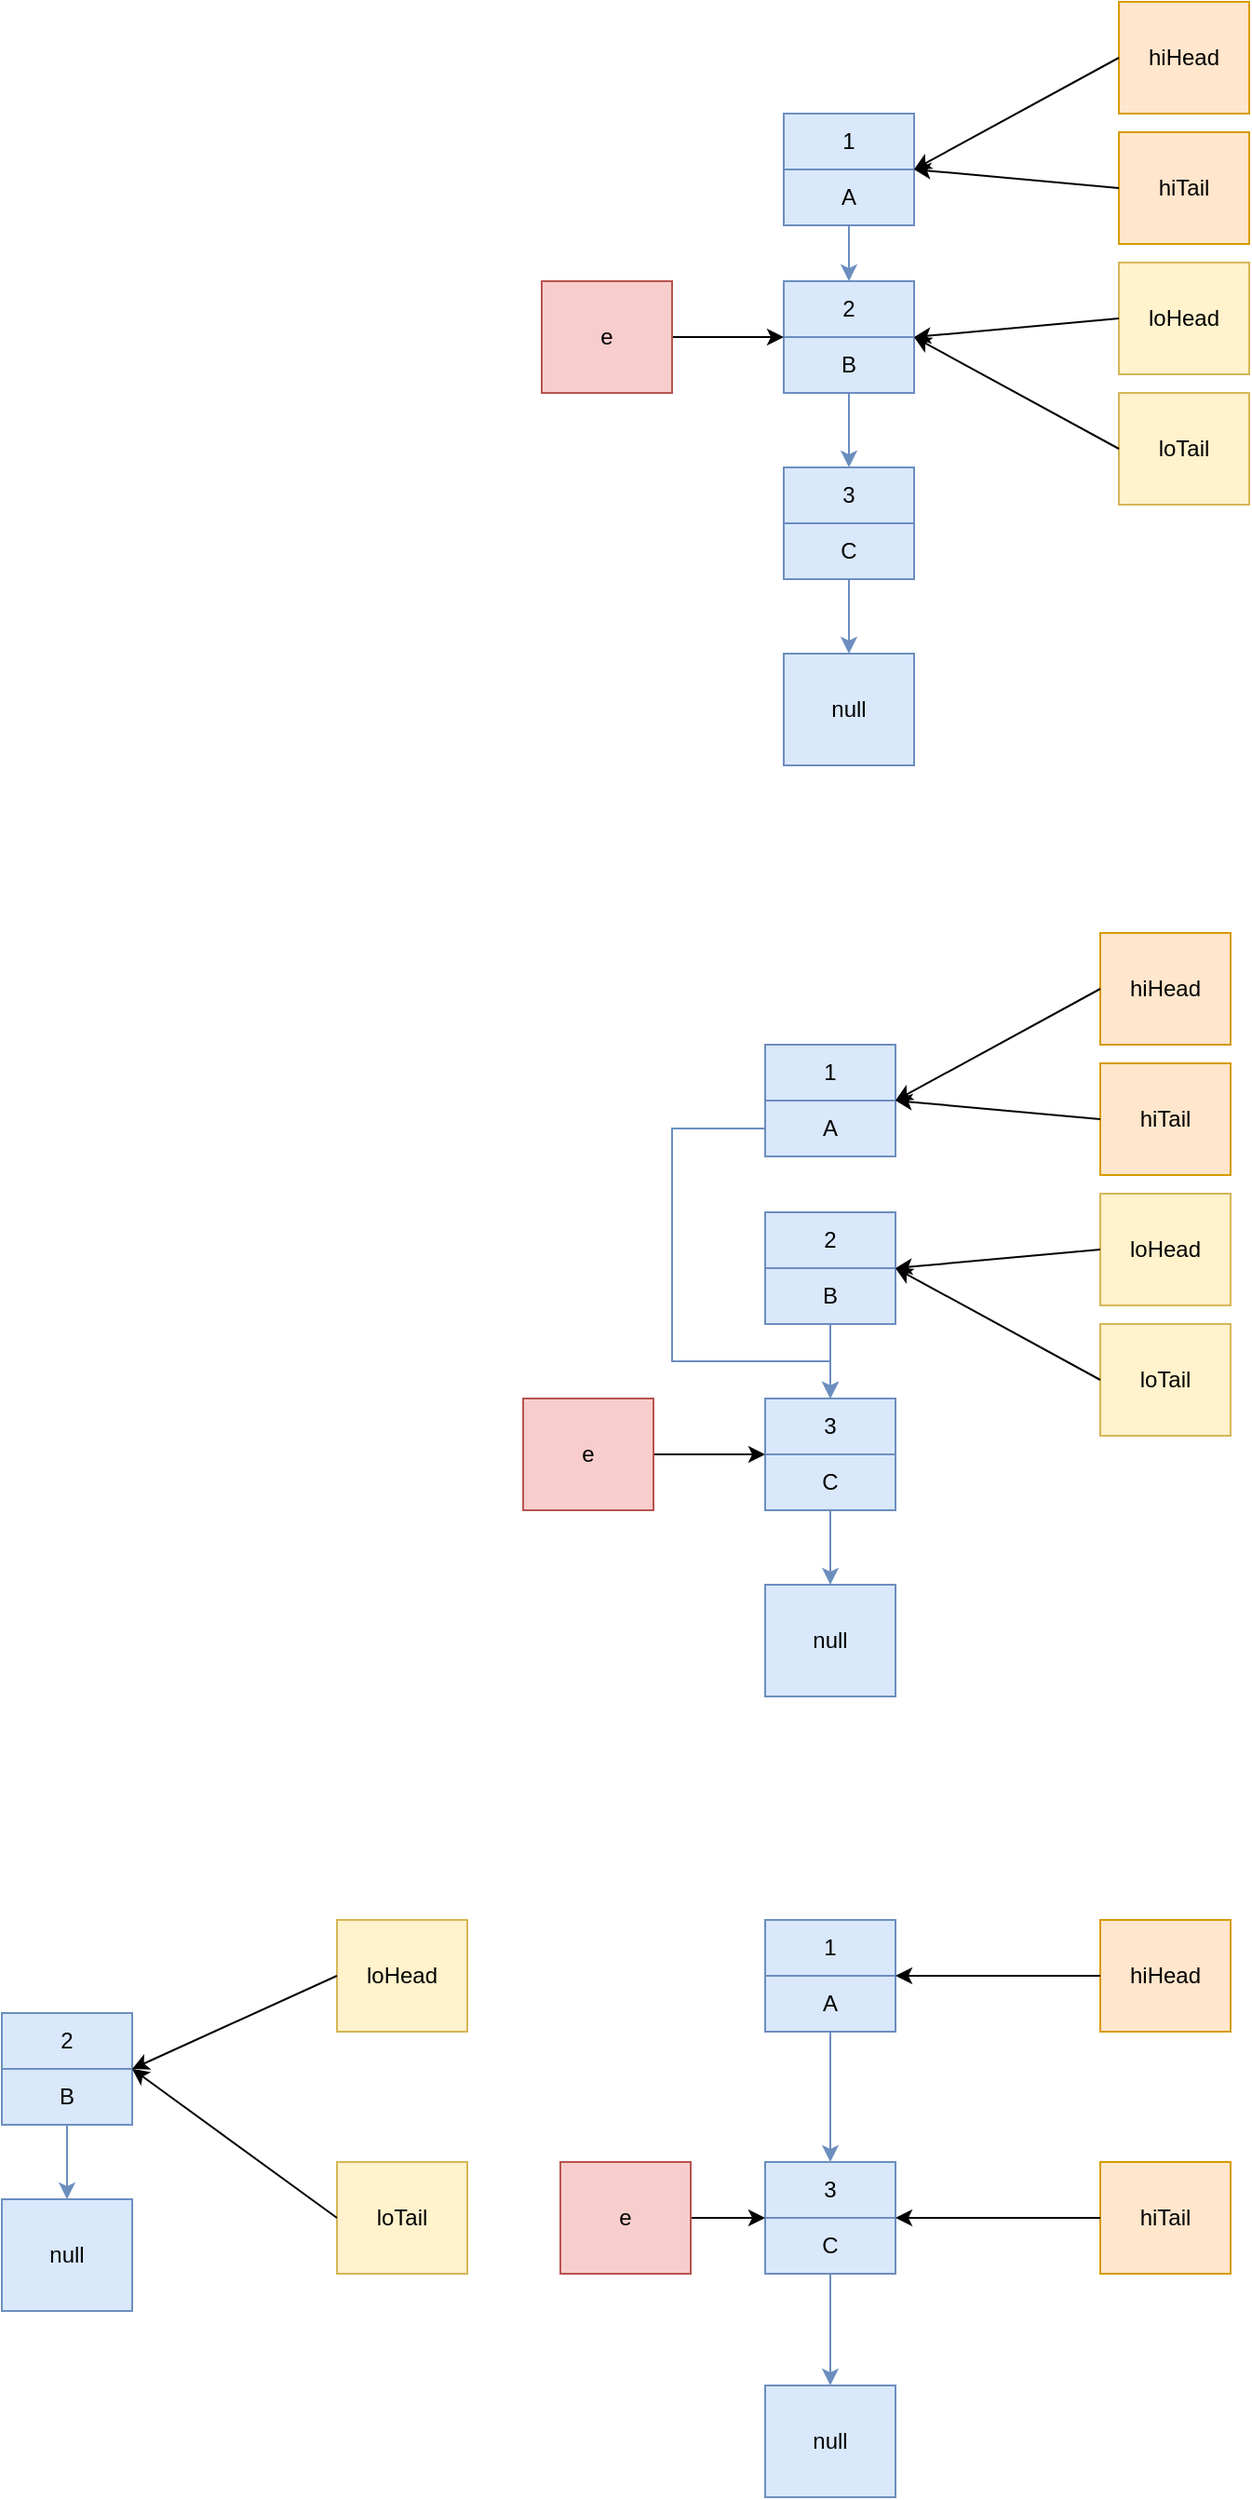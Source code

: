 <mxfile version="14.1.8" type="device"><diagram id="1fS7c41KTbH5iy60x1us" name="第 1 页"><mxGraphModel dx="1913" dy="806" grid="1" gridSize="10" guides="1" tooltips="1" connect="1" arrows="1" fold="1" page="1" pageScale="1" pageWidth="827" pageHeight="1169" math="0" shadow="0"><root><mxCell id="0"/><mxCell id="1" parent="0"/><mxCell id="P-1U1FkFdJ6gTYDrdPQZ-1" value="" style="group;fillColor=#dae8fc;strokeColor=#6c8ebf;" vertex="1" connectable="0" parent="1"><mxGeometry x="150" y="270" width="70" height="60" as="geometry"/></mxCell><mxCell id="P-1U1FkFdJ6gTYDrdPQZ-2" value="1" style="rounded=0;whiteSpace=wrap;html=1;fillColor=#dae8fc;strokeColor=#6c8ebf;" vertex="1" parent="P-1U1FkFdJ6gTYDrdPQZ-1"><mxGeometry width="70" height="30" as="geometry"/></mxCell><mxCell id="P-1U1FkFdJ6gTYDrdPQZ-3" value="A" style="rounded=0;whiteSpace=wrap;html=1;fillColor=#dae8fc;strokeColor=#6c8ebf;" vertex="1" parent="P-1U1FkFdJ6gTYDrdPQZ-1"><mxGeometry y="30" width="70" height="30" as="geometry"/></mxCell><mxCell id="P-1U1FkFdJ6gTYDrdPQZ-4" value="" style="group;fillColor=#dae8fc;strokeColor=#6c8ebf;" vertex="1" connectable="0" parent="1"><mxGeometry x="150" y="360" width="70" height="60" as="geometry"/></mxCell><mxCell id="P-1U1FkFdJ6gTYDrdPQZ-5" value="2" style="rounded=0;whiteSpace=wrap;html=1;fillColor=#dae8fc;strokeColor=#6c8ebf;" vertex="1" parent="P-1U1FkFdJ6gTYDrdPQZ-4"><mxGeometry width="70" height="30" as="geometry"/></mxCell><mxCell id="P-1U1FkFdJ6gTYDrdPQZ-6" value="B" style="rounded=0;whiteSpace=wrap;html=1;fillColor=#dae8fc;strokeColor=#6c8ebf;" vertex="1" parent="P-1U1FkFdJ6gTYDrdPQZ-4"><mxGeometry y="30" width="70" height="30" as="geometry"/></mxCell><mxCell id="P-1U1FkFdJ6gTYDrdPQZ-7" value="" style="group;fillColor=#dae8fc;strokeColor=#6c8ebf;" vertex="1" connectable="0" parent="1"><mxGeometry x="150" y="460" width="70" height="60" as="geometry"/></mxCell><mxCell id="P-1U1FkFdJ6gTYDrdPQZ-8" value="3" style="rounded=0;whiteSpace=wrap;html=1;fillColor=#dae8fc;strokeColor=#6c8ebf;" vertex="1" parent="P-1U1FkFdJ6gTYDrdPQZ-7"><mxGeometry width="70" height="30" as="geometry"/></mxCell><mxCell id="P-1U1FkFdJ6gTYDrdPQZ-9" value="C" style="rounded=0;whiteSpace=wrap;html=1;fillColor=#dae8fc;strokeColor=#6c8ebf;" vertex="1" parent="P-1U1FkFdJ6gTYDrdPQZ-7"><mxGeometry y="30" width="70" height="30" as="geometry"/></mxCell><mxCell id="P-1U1FkFdJ6gTYDrdPQZ-10" style="edgeStyle=orthogonalEdgeStyle;rounded=0;orthogonalLoop=1;jettySize=auto;html=1;entryX=0.5;entryY=0;entryDx=0;entryDy=0;fillColor=#dae8fc;strokeColor=#6c8ebf;" edge="1" parent="1" source="P-1U1FkFdJ6gTYDrdPQZ-3" target="P-1U1FkFdJ6gTYDrdPQZ-5"><mxGeometry relative="1" as="geometry"/></mxCell><mxCell id="P-1U1FkFdJ6gTYDrdPQZ-11" style="edgeStyle=orthogonalEdgeStyle;rounded=0;orthogonalLoop=1;jettySize=auto;html=1;entryX=0.5;entryY=0;entryDx=0;entryDy=0;fillColor=#dae8fc;strokeColor=#6c8ebf;" edge="1" parent="1" source="P-1U1FkFdJ6gTYDrdPQZ-6" target="P-1U1FkFdJ6gTYDrdPQZ-8"><mxGeometry relative="1" as="geometry"/></mxCell><mxCell id="P-1U1FkFdJ6gTYDrdPQZ-12" value="loHead" style="rounded=0;whiteSpace=wrap;html=1;fillColor=#fff2cc;strokeColor=#d6b656;" vertex="1" parent="1"><mxGeometry x="330" y="350" width="70" height="60" as="geometry"/></mxCell><mxCell id="P-1U1FkFdJ6gTYDrdPQZ-13" value="loTail" style="rounded=0;whiteSpace=wrap;html=1;fillColor=#fff2cc;strokeColor=#d6b656;" vertex="1" parent="1"><mxGeometry x="330" y="420" width="70" height="60" as="geometry"/></mxCell><mxCell id="P-1U1FkFdJ6gTYDrdPQZ-14" value="hiHead" style="rounded=0;whiteSpace=wrap;html=1;fillColor=#ffe6cc;strokeColor=#d79b00;" vertex="1" parent="1"><mxGeometry x="330" y="210" width="70" height="60" as="geometry"/></mxCell><mxCell id="P-1U1FkFdJ6gTYDrdPQZ-15" value="hiTail" style="rounded=0;whiteSpace=wrap;html=1;fillColor=#ffe6cc;strokeColor=#d79b00;" vertex="1" parent="1"><mxGeometry x="330" y="280" width="70" height="60" as="geometry"/></mxCell><mxCell id="P-1U1FkFdJ6gTYDrdPQZ-16" value="" style="endArrow=classic;html=1;entryX=1;entryY=0;entryDx=0;entryDy=0;exitX=0;exitY=0.5;exitDx=0;exitDy=0;" edge="1" parent="1" source="P-1U1FkFdJ6gTYDrdPQZ-12" target="P-1U1FkFdJ6gTYDrdPQZ-6"><mxGeometry width="50" height="50" relative="1" as="geometry"><mxPoint x="390" y="570" as="sourcePoint"/><mxPoint x="220" y="430" as="targetPoint"/></mxGeometry></mxCell><mxCell id="P-1U1FkFdJ6gTYDrdPQZ-17" value="" style="endArrow=classic;html=1;exitX=0;exitY=0.5;exitDx=0;exitDy=0;entryX=1;entryY=0;entryDx=0;entryDy=0;" edge="1" parent="1" source="P-1U1FkFdJ6gTYDrdPQZ-13" target="P-1U1FkFdJ6gTYDrdPQZ-6"><mxGeometry width="50" height="50" relative="1" as="geometry"><mxPoint x="390" y="570" as="sourcePoint"/><mxPoint x="220" y="430" as="targetPoint"/></mxGeometry></mxCell><mxCell id="P-1U1FkFdJ6gTYDrdPQZ-18" value="" style="endArrow=classic;html=1;entryX=1;entryY=1;entryDx=0;entryDy=0;exitX=0;exitY=0.5;exitDx=0;exitDy=0;" edge="1" parent="1" source="P-1U1FkFdJ6gTYDrdPQZ-14" target="P-1U1FkFdJ6gTYDrdPQZ-2"><mxGeometry width="50" height="50" relative="1" as="geometry"><mxPoint x="390" y="280" as="sourcePoint"/><mxPoint x="220" y="230" as="targetPoint"/></mxGeometry></mxCell><mxCell id="P-1U1FkFdJ6gTYDrdPQZ-19" value="" style="endArrow=classic;html=1;entryX=1;entryY=0;entryDx=0;entryDy=0;exitX=0;exitY=0.5;exitDx=0;exitDy=0;" edge="1" parent="1" source="P-1U1FkFdJ6gTYDrdPQZ-15" target="P-1U1FkFdJ6gTYDrdPQZ-3"><mxGeometry width="50" height="50" relative="1" as="geometry"><mxPoint x="390" y="280" as="sourcePoint"/><mxPoint x="220" y="230" as="targetPoint"/></mxGeometry></mxCell><mxCell id="P-1U1FkFdJ6gTYDrdPQZ-20" style="edgeStyle=orthogonalEdgeStyle;rounded=0;orthogonalLoop=1;jettySize=auto;html=1;entryX=0;entryY=0;entryDx=0;entryDy=0;" edge="1" parent="1" source="P-1U1FkFdJ6gTYDrdPQZ-21" target="P-1U1FkFdJ6gTYDrdPQZ-6"><mxGeometry relative="1" as="geometry"><Array as="points"><mxPoint x="130" y="390"/><mxPoint x="130" y="390"/></Array></mxGeometry></mxCell><mxCell id="P-1U1FkFdJ6gTYDrdPQZ-21" value="e" style="rounded=0;whiteSpace=wrap;html=1;fillColor=#f8cecc;strokeColor=#b85450;" vertex="1" parent="1"><mxGeometry x="20" y="360" width="70" height="60" as="geometry"/></mxCell><mxCell id="P-1U1FkFdJ6gTYDrdPQZ-22" value="null" style="rounded=0;whiteSpace=wrap;html=1;fillColor=#dae8fc;strokeColor=#6c8ebf;" vertex="1" parent="1"><mxGeometry x="150" y="560" width="70" height="60" as="geometry"/></mxCell><mxCell id="P-1U1FkFdJ6gTYDrdPQZ-23" style="edgeStyle=orthogonalEdgeStyle;rounded=0;orthogonalLoop=1;jettySize=auto;html=1;entryX=0.5;entryY=0;entryDx=0;entryDy=0;fillColor=#dae8fc;strokeColor=#6c8ebf;" edge="1" parent="1" source="P-1U1FkFdJ6gTYDrdPQZ-9" target="P-1U1FkFdJ6gTYDrdPQZ-22"><mxGeometry relative="1" as="geometry"/></mxCell><mxCell id="P-1U1FkFdJ6gTYDrdPQZ-24" value="" style="group;fillColor=#dae8fc;strokeColor=#6c8ebf;" vertex="1" connectable="0" parent="1"><mxGeometry x="140" y="770" width="70" height="60" as="geometry"/></mxCell><mxCell id="P-1U1FkFdJ6gTYDrdPQZ-25" value="1" style="rounded=0;whiteSpace=wrap;html=1;fillColor=#dae8fc;strokeColor=#6c8ebf;" vertex="1" parent="P-1U1FkFdJ6gTYDrdPQZ-24"><mxGeometry width="70" height="30" as="geometry"/></mxCell><mxCell id="P-1U1FkFdJ6gTYDrdPQZ-26" value="A" style="rounded=0;whiteSpace=wrap;html=1;fillColor=#dae8fc;strokeColor=#6c8ebf;" vertex="1" parent="P-1U1FkFdJ6gTYDrdPQZ-24"><mxGeometry y="30" width="70" height="30" as="geometry"/></mxCell><mxCell id="P-1U1FkFdJ6gTYDrdPQZ-27" value="" style="group;fillColor=#dae8fc;strokeColor=#6c8ebf;" vertex="1" connectable="0" parent="1"><mxGeometry x="140" y="860" width="70" height="60" as="geometry"/></mxCell><mxCell id="P-1U1FkFdJ6gTYDrdPQZ-28" value="2" style="rounded=0;whiteSpace=wrap;html=1;fillColor=#dae8fc;strokeColor=#6c8ebf;" vertex="1" parent="P-1U1FkFdJ6gTYDrdPQZ-27"><mxGeometry width="70" height="30" as="geometry"/></mxCell><mxCell id="P-1U1FkFdJ6gTYDrdPQZ-29" value="B" style="rounded=0;whiteSpace=wrap;html=1;fillColor=#dae8fc;strokeColor=#6c8ebf;" vertex="1" parent="P-1U1FkFdJ6gTYDrdPQZ-27"><mxGeometry y="30" width="70" height="30" as="geometry"/></mxCell><mxCell id="P-1U1FkFdJ6gTYDrdPQZ-30" value="" style="group;fillColor=#dae8fc;strokeColor=#6c8ebf;" vertex="1" connectable="0" parent="1"><mxGeometry x="140" y="960" width="70" height="60" as="geometry"/></mxCell><mxCell id="P-1U1FkFdJ6gTYDrdPQZ-31" value="3" style="rounded=0;whiteSpace=wrap;html=1;fillColor=#dae8fc;strokeColor=#6c8ebf;" vertex="1" parent="P-1U1FkFdJ6gTYDrdPQZ-30"><mxGeometry width="70" height="30" as="geometry"/></mxCell><mxCell id="P-1U1FkFdJ6gTYDrdPQZ-32" value="C" style="rounded=0;whiteSpace=wrap;html=1;fillColor=#dae8fc;strokeColor=#6c8ebf;" vertex="1" parent="P-1U1FkFdJ6gTYDrdPQZ-30"><mxGeometry y="30" width="70" height="30" as="geometry"/></mxCell><mxCell id="P-1U1FkFdJ6gTYDrdPQZ-33" value="loHead" style="rounded=0;whiteSpace=wrap;html=1;fillColor=#fff2cc;strokeColor=#d6b656;" vertex="1" parent="1"><mxGeometry x="320" y="850" width="70" height="60" as="geometry"/></mxCell><mxCell id="P-1U1FkFdJ6gTYDrdPQZ-34" value="loTail" style="rounded=0;whiteSpace=wrap;html=1;fillColor=#fff2cc;strokeColor=#d6b656;" vertex="1" parent="1"><mxGeometry x="320" y="920" width="70" height="60" as="geometry"/></mxCell><mxCell id="P-1U1FkFdJ6gTYDrdPQZ-35" value="hiHead" style="rounded=0;whiteSpace=wrap;html=1;fillColor=#ffe6cc;strokeColor=#d79b00;" vertex="1" parent="1"><mxGeometry x="320" y="710" width="70" height="60" as="geometry"/></mxCell><mxCell id="P-1U1FkFdJ6gTYDrdPQZ-36" value="hiTail" style="rounded=0;whiteSpace=wrap;html=1;fillColor=#ffe6cc;strokeColor=#d79b00;" vertex="1" parent="1"><mxGeometry x="320" y="780" width="70" height="60" as="geometry"/></mxCell><mxCell id="P-1U1FkFdJ6gTYDrdPQZ-37" value="" style="endArrow=classic;html=1;entryX=1;entryY=0;entryDx=0;entryDy=0;exitX=0;exitY=0.5;exitDx=0;exitDy=0;" edge="1" parent="1" source="P-1U1FkFdJ6gTYDrdPQZ-33" target="P-1U1FkFdJ6gTYDrdPQZ-29"><mxGeometry width="50" height="50" relative="1" as="geometry"><mxPoint x="380" y="1070" as="sourcePoint"/><mxPoint x="210" y="930" as="targetPoint"/></mxGeometry></mxCell><mxCell id="P-1U1FkFdJ6gTYDrdPQZ-38" value="" style="endArrow=classic;html=1;exitX=0;exitY=0.5;exitDx=0;exitDy=0;entryX=1;entryY=0;entryDx=0;entryDy=0;" edge="1" parent="1" source="P-1U1FkFdJ6gTYDrdPQZ-34" target="P-1U1FkFdJ6gTYDrdPQZ-29"><mxGeometry width="50" height="50" relative="1" as="geometry"><mxPoint x="380" y="1070" as="sourcePoint"/><mxPoint x="210" y="930" as="targetPoint"/></mxGeometry></mxCell><mxCell id="P-1U1FkFdJ6gTYDrdPQZ-39" value="" style="endArrow=classic;html=1;entryX=1;entryY=1;entryDx=0;entryDy=0;exitX=0;exitY=0.5;exitDx=0;exitDy=0;" edge="1" parent="1" source="P-1U1FkFdJ6gTYDrdPQZ-35" target="P-1U1FkFdJ6gTYDrdPQZ-25"><mxGeometry width="50" height="50" relative="1" as="geometry"><mxPoint x="380" y="780" as="sourcePoint"/><mxPoint x="210" y="730" as="targetPoint"/></mxGeometry></mxCell><mxCell id="P-1U1FkFdJ6gTYDrdPQZ-40" style="edgeStyle=orthogonalEdgeStyle;rounded=0;orthogonalLoop=1;jettySize=auto;html=1;entryX=0;entryY=0;entryDx=0;entryDy=0;" edge="1" parent="1" source="P-1U1FkFdJ6gTYDrdPQZ-41"><mxGeometry relative="1" as="geometry"><Array as="points"><mxPoint x="120" y="990"/><mxPoint x="120" y="990"/></Array><mxPoint x="140" y="990" as="targetPoint"/></mxGeometry></mxCell><mxCell id="P-1U1FkFdJ6gTYDrdPQZ-41" value="e" style="rounded=0;whiteSpace=wrap;html=1;fillColor=#f8cecc;strokeColor=#b85450;" vertex="1" parent="1"><mxGeometry x="10" y="960" width="70" height="60" as="geometry"/></mxCell><mxCell id="P-1U1FkFdJ6gTYDrdPQZ-42" style="edgeStyle=orthogonalEdgeStyle;rounded=0;orthogonalLoop=1;jettySize=auto;html=1;entryX=0.5;entryY=0;entryDx=0;entryDy=0;fillColor=#dae8fc;strokeColor=#6c8ebf;" edge="1" parent="1" source="P-1U1FkFdJ6gTYDrdPQZ-26" target="P-1U1FkFdJ6gTYDrdPQZ-31"><mxGeometry relative="1" as="geometry"><Array as="points"><mxPoint x="90" y="815"/><mxPoint x="90" y="940"/><mxPoint x="175" y="940"/></Array></mxGeometry></mxCell><mxCell id="P-1U1FkFdJ6gTYDrdPQZ-43" style="edgeStyle=orthogonalEdgeStyle;rounded=0;orthogonalLoop=1;jettySize=auto;html=1;entryX=0.5;entryY=0;entryDx=0;entryDy=0;fillColor=#dae8fc;strokeColor=#6c8ebf;" edge="1" parent="1" source="P-1U1FkFdJ6gTYDrdPQZ-29" target="P-1U1FkFdJ6gTYDrdPQZ-31"><mxGeometry relative="1" as="geometry"/></mxCell><mxCell id="P-1U1FkFdJ6gTYDrdPQZ-44" value="null" style="rounded=0;whiteSpace=wrap;html=1;fillColor=#dae8fc;strokeColor=#6c8ebf;" vertex="1" parent="1"><mxGeometry x="140" y="1060" width="70" height="60" as="geometry"/></mxCell><mxCell id="P-1U1FkFdJ6gTYDrdPQZ-45" style="edgeStyle=orthogonalEdgeStyle;rounded=0;orthogonalLoop=1;jettySize=auto;html=1;entryX=0.5;entryY=0;entryDx=0;entryDy=0;fillColor=#dae8fc;strokeColor=#6c8ebf;" edge="1" parent="1" source="P-1U1FkFdJ6gTYDrdPQZ-32" target="P-1U1FkFdJ6gTYDrdPQZ-44"><mxGeometry relative="1" as="geometry"/></mxCell><mxCell id="P-1U1FkFdJ6gTYDrdPQZ-46" value="" style="endArrow=classic;html=1;exitX=0;exitY=0.5;exitDx=0;exitDy=0;entryX=1;entryY=0;entryDx=0;entryDy=0;" edge="1" parent="1" source="P-1U1FkFdJ6gTYDrdPQZ-36" target="P-1U1FkFdJ6gTYDrdPQZ-26"><mxGeometry width="50" height="50" relative="1" as="geometry"><mxPoint x="330" y="960" as="sourcePoint"/><mxPoint x="220" y="900" as="targetPoint"/></mxGeometry></mxCell><mxCell id="P-1U1FkFdJ6gTYDrdPQZ-47" value="" style="group;fillColor=#dae8fc;strokeColor=#6c8ebf;" vertex="1" connectable="0" parent="1"><mxGeometry x="140" y="1240" width="70" height="60" as="geometry"/></mxCell><mxCell id="P-1U1FkFdJ6gTYDrdPQZ-48" value="1" style="rounded=0;whiteSpace=wrap;html=1;fillColor=#dae8fc;strokeColor=#6c8ebf;" vertex="1" parent="P-1U1FkFdJ6gTYDrdPQZ-47"><mxGeometry width="70" height="30" as="geometry"/></mxCell><mxCell id="P-1U1FkFdJ6gTYDrdPQZ-49" value="A" style="rounded=0;whiteSpace=wrap;html=1;fillColor=#dae8fc;strokeColor=#6c8ebf;" vertex="1" parent="P-1U1FkFdJ6gTYDrdPQZ-47"><mxGeometry y="30" width="70" height="30" as="geometry"/></mxCell><mxCell id="P-1U1FkFdJ6gTYDrdPQZ-50" value="" style="group;fillColor=#dae8fc;strokeColor=#6c8ebf;" vertex="1" connectable="0" parent="1"><mxGeometry x="-270" y="1290" width="70" height="60" as="geometry"/></mxCell><mxCell id="P-1U1FkFdJ6gTYDrdPQZ-51" value="2" style="rounded=0;whiteSpace=wrap;html=1;fillColor=#dae8fc;strokeColor=#6c8ebf;" vertex="1" parent="P-1U1FkFdJ6gTYDrdPQZ-50"><mxGeometry width="70" height="30" as="geometry"/></mxCell><mxCell id="P-1U1FkFdJ6gTYDrdPQZ-52" value="B" style="rounded=0;whiteSpace=wrap;html=1;fillColor=#dae8fc;strokeColor=#6c8ebf;" vertex="1" parent="P-1U1FkFdJ6gTYDrdPQZ-50"><mxGeometry y="30" width="70" height="30" as="geometry"/></mxCell><mxCell id="P-1U1FkFdJ6gTYDrdPQZ-53" value="" style="group;fillColor=#dae8fc;strokeColor=#6c8ebf;" vertex="1" connectable="0" parent="1"><mxGeometry x="140" y="1370" width="70" height="60" as="geometry"/></mxCell><mxCell id="P-1U1FkFdJ6gTYDrdPQZ-54" value="3" style="rounded=0;whiteSpace=wrap;html=1;fillColor=#dae8fc;strokeColor=#6c8ebf;" vertex="1" parent="P-1U1FkFdJ6gTYDrdPQZ-53"><mxGeometry width="70" height="30" as="geometry"/></mxCell><mxCell id="P-1U1FkFdJ6gTYDrdPQZ-55" value="C" style="rounded=0;whiteSpace=wrap;html=1;fillColor=#dae8fc;strokeColor=#6c8ebf;" vertex="1" parent="P-1U1FkFdJ6gTYDrdPQZ-53"><mxGeometry y="30" width="70" height="30" as="geometry"/></mxCell><mxCell id="P-1U1FkFdJ6gTYDrdPQZ-56" value="loHead" style="rounded=0;whiteSpace=wrap;html=1;fillColor=#fff2cc;strokeColor=#d6b656;" vertex="1" parent="1"><mxGeometry x="-90" y="1240" width="70" height="60" as="geometry"/></mxCell><mxCell id="P-1U1FkFdJ6gTYDrdPQZ-57" value="loTail" style="rounded=0;whiteSpace=wrap;html=1;fillColor=#fff2cc;strokeColor=#d6b656;" vertex="1" parent="1"><mxGeometry x="-90" y="1370" width="70" height="60" as="geometry"/></mxCell><mxCell id="P-1U1FkFdJ6gTYDrdPQZ-58" value="hiHead" style="rounded=0;whiteSpace=wrap;html=1;fillColor=#ffe6cc;strokeColor=#d79b00;" vertex="1" parent="1"><mxGeometry x="320" y="1240" width="70" height="60" as="geometry"/></mxCell><mxCell id="P-1U1FkFdJ6gTYDrdPQZ-59" value="hiTail" style="rounded=0;whiteSpace=wrap;html=1;fillColor=#ffe6cc;strokeColor=#d79b00;" vertex="1" parent="1"><mxGeometry x="320" y="1370" width="70" height="60" as="geometry"/></mxCell><mxCell id="P-1U1FkFdJ6gTYDrdPQZ-60" value="" style="endArrow=classic;html=1;entryX=1;entryY=0;entryDx=0;entryDy=0;exitX=0;exitY=0.5;exitDx=0;exitDy=0;" edge="1" parent="1" source="P-1U1FkFdJ6gTYDrdPQZ-56" target="P-1U1FkFdJ6gTYDrdPQZ-52"><mxGeometry width="50" height="50" relative="1" as="geometry"><mxPoint x="-30" y="1500" as="sourcePoint"/><mxPoint x="-200" y="1360" as="targetPoint"/></mxGeometry></mxCell><mxCell id="P-1U1FkFdJ6gTYDrdPQZ-61" value="" style="endArrow=classic;html=1;exitX=0;exitY=0.5;exitDx=0;exitDy=0;entryX=1;entryY=0;entryDx=0;entryDy=0;" edge="1" parent="1" source="P-1U1FkFdJ6gTYDrdPQZ-57" target="P-1U1FkFdJ6gTYDrdPQZ-52"><mxGeometry width="50" height="50" relative="1" as="geometry"><mxPoint x="-30" y="1500" as="sourcePoint"/><mxPoint x="-200" y="1360" as="targetPoint"/></mxGeometry></mxCell><mxCell id="P-1U1FkFdJ6gTYDrdPQZ-62" value="" style="endArrow=classic;html=1;entryX=1;entryY=1;entryDx=0;entryDy=0;exitX=0;exitY=0.5;exitDx=0;exitDy=0;" edge="1" parent="1" source="P-1U1FkFdJ6gTYDrdPQZ-58" target="P-1U1FkFdJ6gTYDrdPQZ-48"><mxGeometry width="50" height="50" relative="1" as="geometry"><mxPoint x="380" y="1250" as="sourcePoint"/><mxPoint x="210" y="1200" as="targetPoint"/></mxGeometry></mxCell><mxCell id="P-1U1FkFdJ6gTYDrdPQZ-63" value="" style="endArrow=classic;html=1;entryX=1;entryY=1;entryDx=0;entryDy=0;exitX=0;exitY=0.5;exitDx=0;exitDy=0;" edge="1" parent="1" source="P-1U1FkFdJ6gTYDrdPQZ-59" target="P-1U1FkFdJ6gTYDrdPQZ-54"><mxGeometry width="50" height="50" relative="1" as="geometry"><mxPoint x="380" y="1250" as="sourcePoint"/><mxPoint x="210" y="1200" as="targetPoint"/></mxGeometry></mxCell><mxCell id="P-1U1FkFdJ6gTYDrdPQZ-64" style="edgeStyle=orthogonalEdgeStyle;rounded=0;orthogonalLoop=1;jettySize=auto;html=1;entryX=0;entryY=0;entryDx=0;entryDy=0;" edge="1" parent="1" source="P-1U1FkFdJ6gTYDrdPQZ-65"><mxGeometry relative="1" as="geometry"><Array as="points"><mxPoint x="120" y="1400"/><mxPoint x="120" y="1400"/></Array><mxPoint x="140" y="1400" as="targetPoint"/></mxGeometry></mxCell><mxCell id="P-1U1FkFdJ6gTYDrdPQZ-65" value="e" style="rounded=0;whiteSpace=wrap;html=1;fillColor=#f8cecc;strokeColor=#b85450;" vertex="1" parent="1"><mxGeometry x="30" y="1370" width="70" height="60" as="geometry"/></mxCell><mxCell id="P-1U1FkFdJ6gTYDrdPQZ-66" style="edgeStyle=orthogonalEdgeStyle;rounded=0;orthogonalLoop=1;jettySize=auto;html=1;entryX=0.5;entryY=0;entryDx=0;entryDy=0;fillColor=#dae8fc;strokeColor=#6c8ebf;" edge="1" parent="1" source="P-1U1FkFdJ6gTYDrdPQZ-49" target="P-1U1FkFdJ6gTYDrdPQZ-54"><mxGeometry relative="1" as="geometry"><Array as="points"><mxPoint x="175" y="1340"/><mxPoint x="175" y="1340"/></Array></mxGeometry></mxCell><mxCell id="P-1U1FkFdJ6gTYDrdPQZ-67" value="null" style="rounded=0;whiteSpace=wrap;html=1;fillColor=#dae8fc;strokeColor=#6c8ebf;" vertex="1" parent="1"><mxGeometry x="-270" y="1390" width="70" height="60" as="geometry"/></mxCell><mxCell id="P-1U1FkFdJ6gTYDrdPQZ-68" style="edgeStyle=orthogonalEdgeStyle;rounded=0;orthogonalLoop=1;jettySize=auto;html=1;entryX=0.5;entryY=0;entryDx=0;entryDy=0;fillColor=#dae8fc;strokeColor=#6c8ebf;" edge="1" parent="1" source="P-1U1FkFdJ6gTYDrdPQZ-52" target="P-1U1FkFdJ6gTYDrdPQZ-67"><mxGeometry relative="1" as="geometry"/></mxCell><mxCell id="P-1U1FkFdJ6gTYDrdPQZ-69" value="null" style="rounded=0;whiteSpace=wrap;html=1;fillColor=#dae8fc;strokeColor=#6c8ebf;" vertex="1" parent="1"><mxGeometry x="140" y="1490" width="70" height="60" as="geometry"/></mxCell><mxCell id="P-1U1FkFdJ6gTYDrdPQZ-70" style="edgeStyle=orthogonalEdgeStyle;rounded=0;orthogonalLoop=1;jettySize=auto;html=1;entryX=0.5;entryY=0;entryDx=0;entryDy=0;fillColor=#dae8fc;strokeColor=#6c8ebf;" edge="1" parent="1" source="P-1U1FkFdJ6gTYDrdPQZ-55" target="P-1U1FkFdJ6gTYDrdPQZ-69"><mxGeometry relative="1" as="geometry"/></mxCell></root></mxGraphModel></diagram></mxfile>